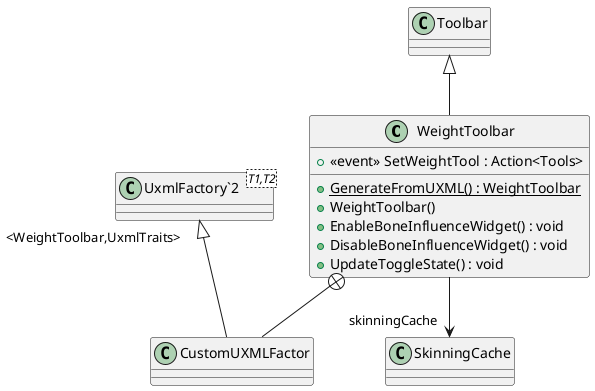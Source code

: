 @startuml
class WeightToolbar {
    +  <<event>> SetWeightTool : Action<Tools> 
    + {static} GenerateFromUXML() : WeightToolbar
    + WeightToolbar()
    + EnableBoneInfluenceWidget() : void
    + DisableBoneInfluenceWidget() : void
    + UpdateToggleState() : void
}
class CustomUXMLFactor {
}
class "UxmlFactory`2"<T1,T2> {
}
Toolbar <|-- WeightToolbar
WeightToolbar --> "skinningCache" SkinningCache
WeightToolbar +-- CustomUXMLFactor
"UxmlFactory`2" "<WeightToolbar,UxmlTraits>" <|-- CustomUXMLFactor
@enduml
